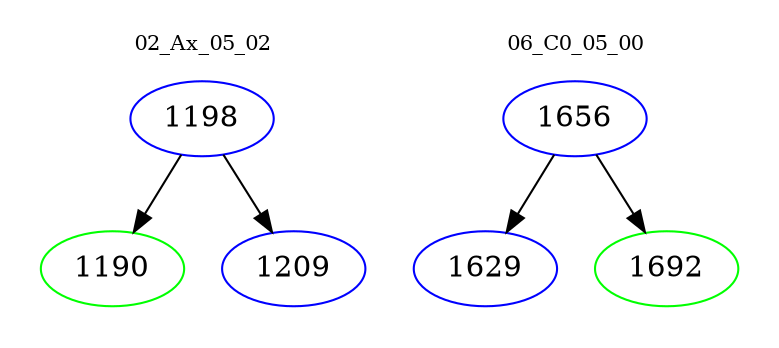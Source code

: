 digraph{
subgraph cluster_0 {
color = white
label = "02_Ax_05_02";
fontsize=10;
T0_1198 [label="1198", color="blue"]
T0_1198 -> T0_1190 [color="black"]
T0_1190 [label="1190", color="green"]
T0_1198 -> T0_1209 [color="black"]
T0_1209 [label="1209", color="blue"]
}
subgraph cluster_1 {
color = white
label = "06_C0_05_00";
fontsize=10;
T1_1656 [label="1656", color="blue"]
T1_1656 -> T1_1629 [color="black"]
T1_1629 [label="1629", color="blue"]
T1_1656 -> T1_1692 [color="black"]
T1_1692 [label="1692", color="green"]
}
}
